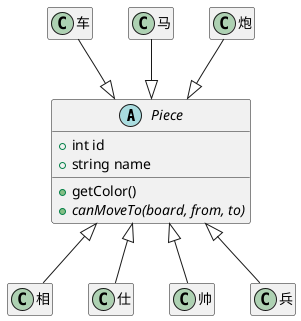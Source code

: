 @startuml
hide empty members

abstract class Piece {
  + int id
  + string name
  + getColor()
  + {abstract} canMoveTo(board, from, to)
}

车 -d-|> Piece
马 -d-|> Piece
炮 -d-|> Piece
相 -u-|> Piece
仕 -u-|> Piece
帅 -u-|> Piece
兵 -u-|> Piece
@enduml
